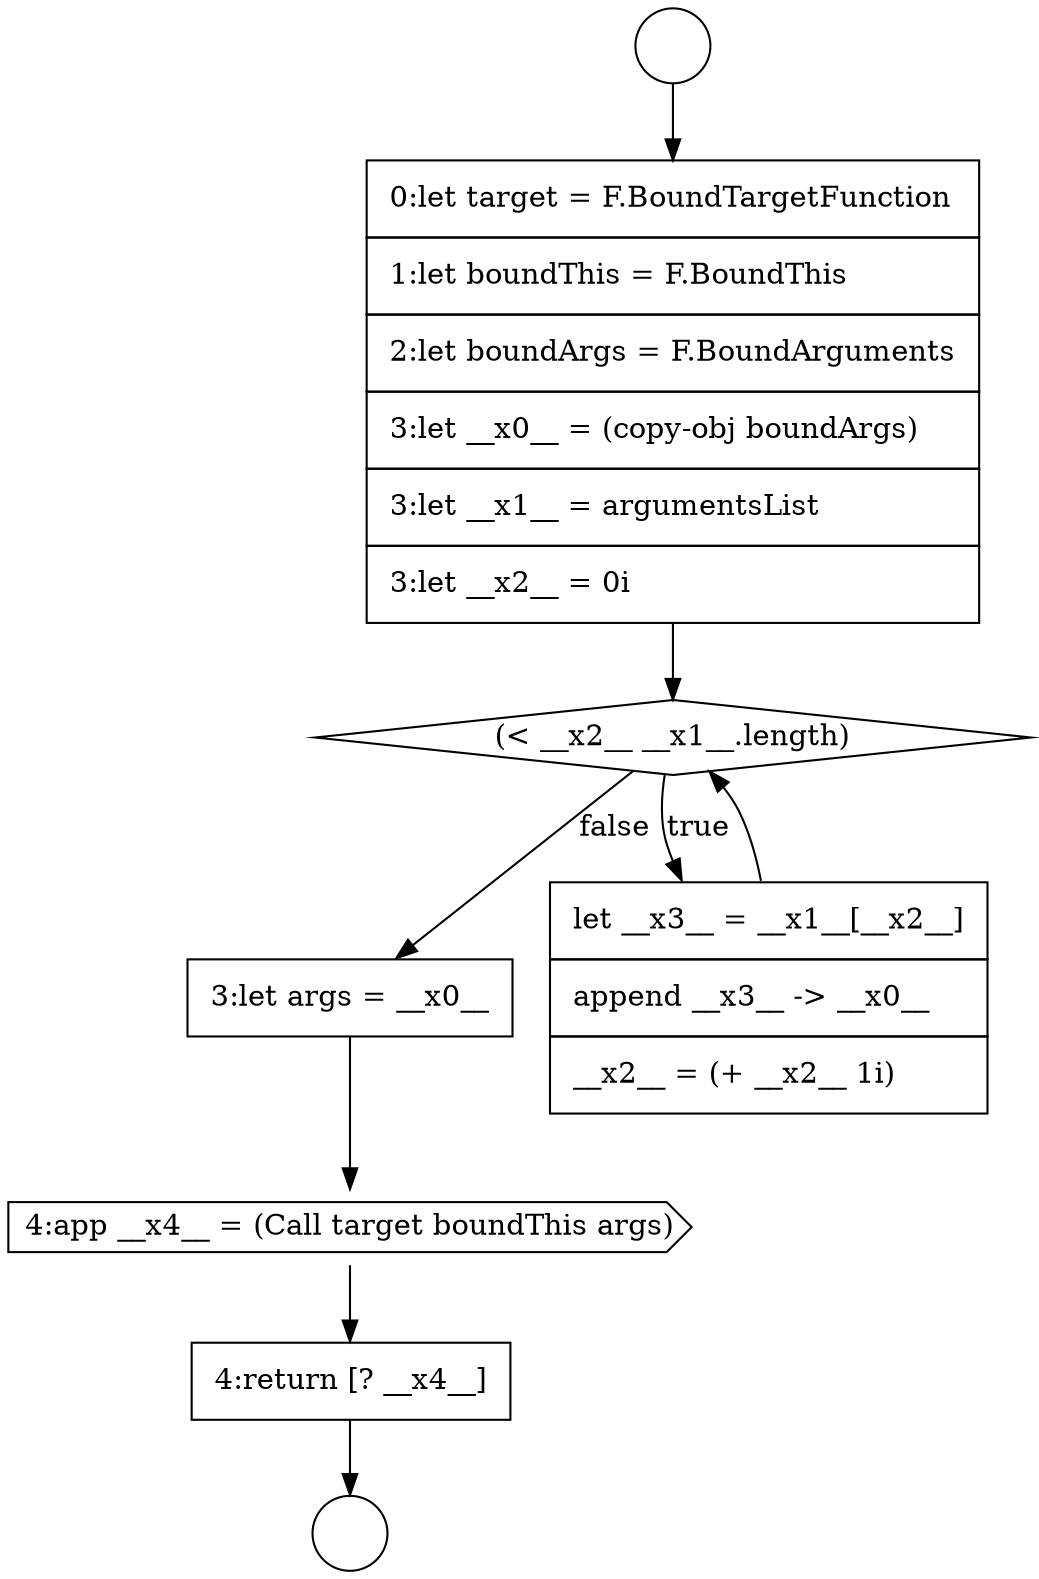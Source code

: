 digraph {
  node2094 [shape=diamond, label=<<font color="black">(&lt; __x2__ __x1__.length)</font>> color="black" fillcolor="white" style=filled]
  node2093 [shape=none, margin=0, label=<<font color="black">
    <table border="0" cellborder="1" cellspacing="0" cellpadding="10">
      <tr><td align="left">0:let target = F.BoundTargetFunction</td></tr>
      <tr><td align="left">1:let boundThis = F.BoundThis</td></tr>
      <tr><td align="left">2:let boundArgs = F.BoundArguments</td></tr>
      <tr><td align="left">3:let __x0__ = (copy-obj boundArgs)</td></tr>
      <tr><td align="left">3:let __x1__ = argumentsList</td></tr>
      <tr><td align="left">3:let __x2__ = 0i</td></tr>
    </table>
  </font>> color="black" fillcolor="white" style=filled]
  node2097 [shape=cds, label=<<font color="black">4:app __x4__ = (Call target boundThis args)</font>> color="black" fillcolor="white" style=filled]
  node2096 [shape=none, margin=0, label=<<font color="black">
    <table border="0" cellborder="1" cellspacing="0" cellpadding="10">
      <tr><td align="left">3:let args = __x0__</td></tr>
    </table>
  </font>> color="black" fillcolor="white" style=filled]
  node2092 [shape=circle label=" " color="black" fillcolor="white" style=filled]
  node2098 [shape=none, margin=0, label=<<font color="black">
    <table border="0" cellborder="1" cellspacing="0" cellpadding="10">
      <tr><td align="left">4:return [? __x4__]</td></tr>
    </table>
  </font>> color="black" fillcolor="white" style=filled]
  node2095 [shape=none, margin=0, label=<<font color="black">
    <table border="0" cellborder="1" cellspacing="0" cellpadding="10">
      <tr><td align="left">let __x3__ = __x1__[__x2__]</td></tr>
      <tr><td align="left">append __x3__ -&gt; __x0__</td></tr>
      <tr><td align="left">__x2__ = (+ __x2__ 1i)</td></tr>
    </table>
  </font>> color="black" fillcolor="white" style=filled]
  node2091 [shape=circle label=" " color="black" fillcolor="white" style=filled]
  node2093 -> node2094 [ color="black"]
  node2098 -> node2092 [ color="black"]
  node2095 -> node2094 [ color="black"]
  node2091 -> node2093 [ color="black"]
  node2097 -> node2098 [ color="black"]
  node2094 -> node2095 [label=<<font color="black">true</font>> color="black"]
  node2094 -> node2096 [label=<<font color="black">false</font>> color="black"]
  node2096 -> node2097 [ color="black"]
}

